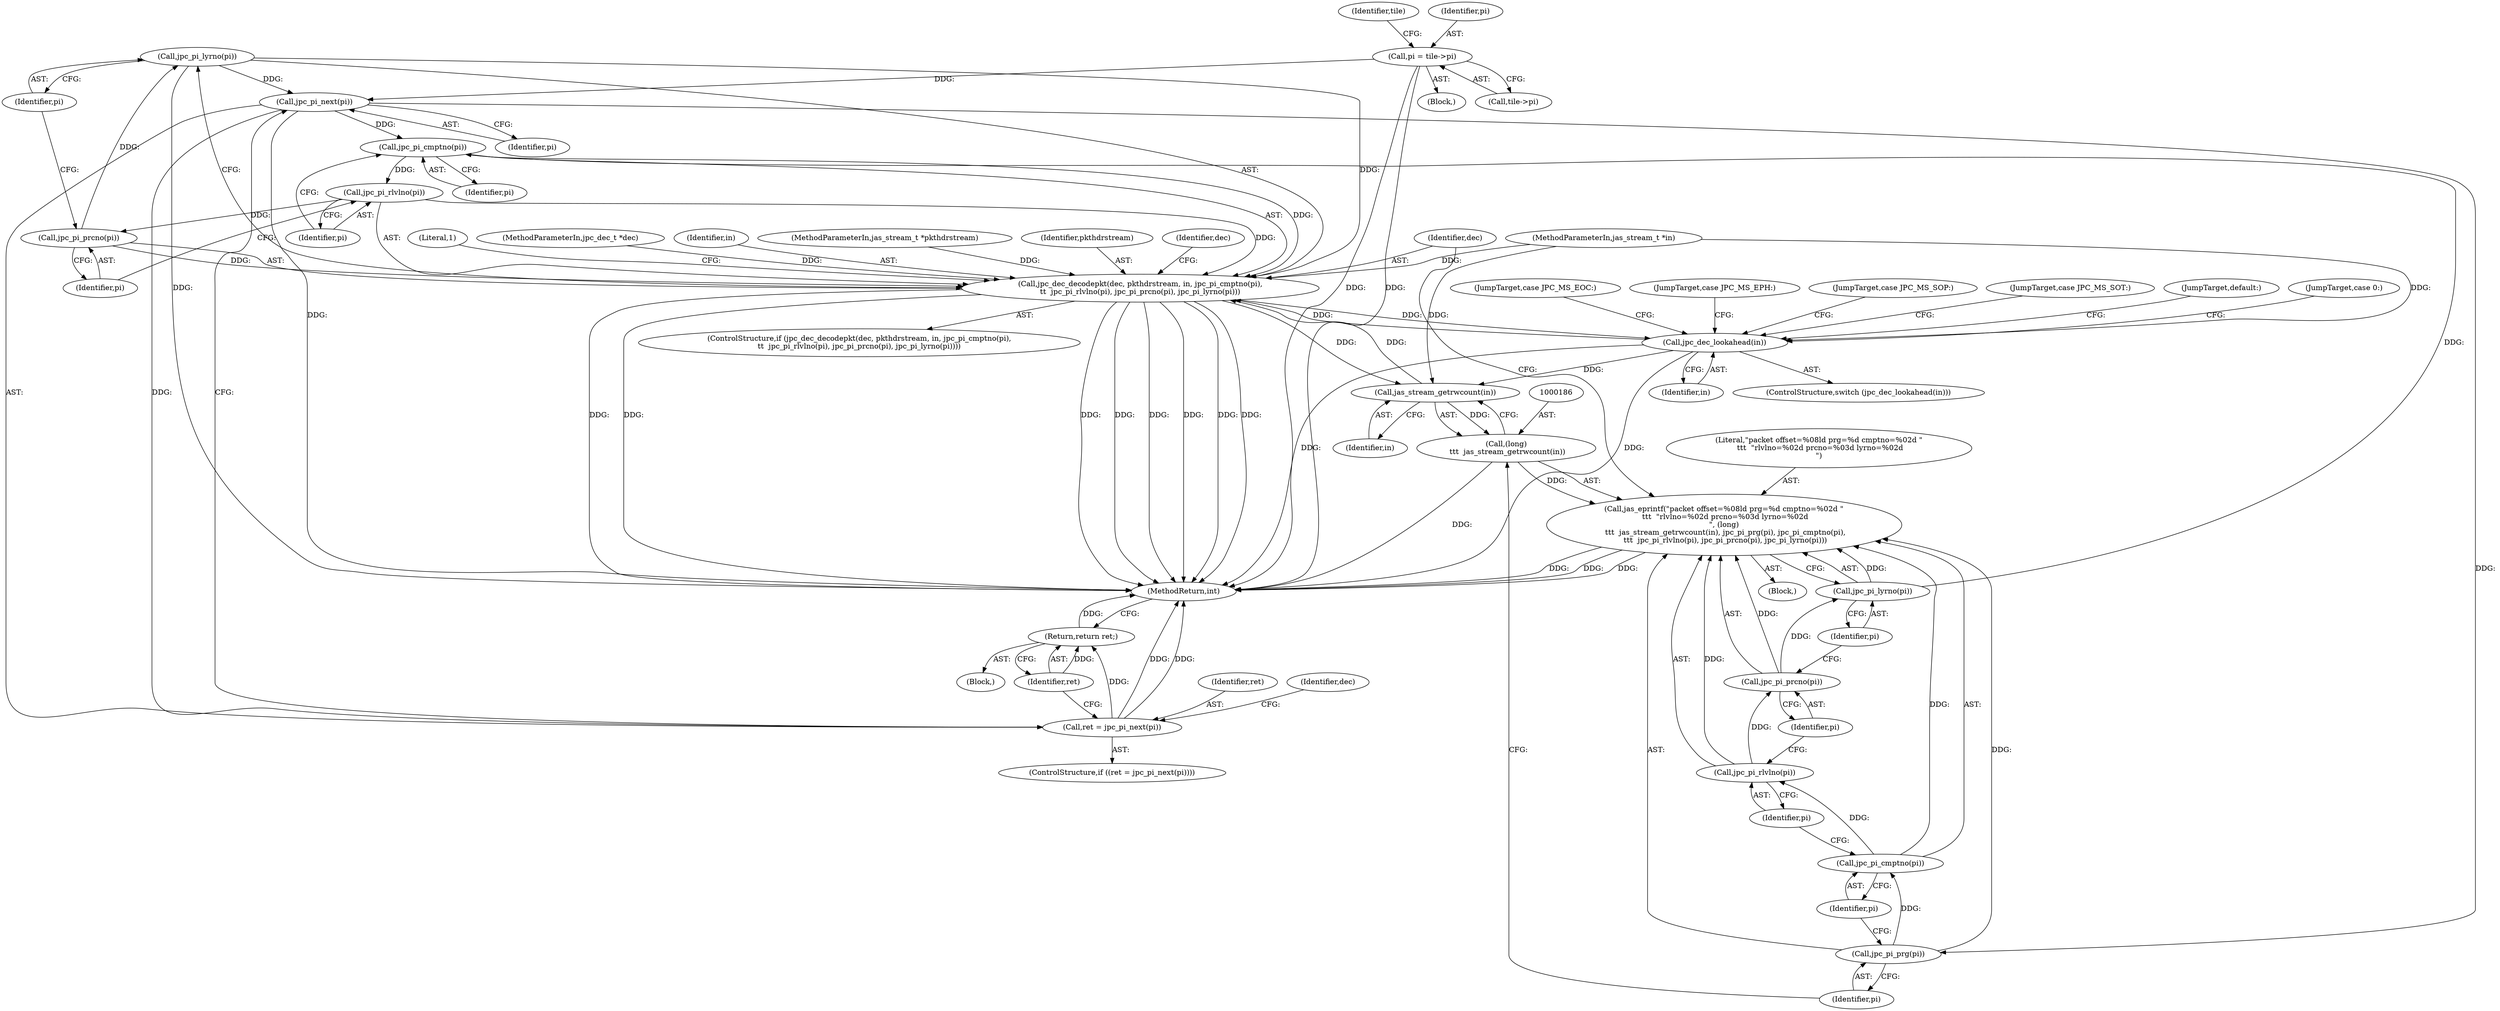 digraph "0_jasper_aa0b0f79ade5eef8b0e7a214c03f5af54b36ba7d_3@pointer" {
"1000210" [label="(Call,jpc_pi_lyrno(pi))"];
"1000208" [label="(Call,jpc_pi_prcno(pi))"];
"1000206" [label="(Call,jpc_pi_rlvlno(pi))"];
"1000204" [label="(Call,jpc_pi_cmptno(pi))"];
"1000154" [label="(Call,jpc_pi_next(pi))"];
"1000113" [label="(Call,pi = tile->pi)"];
"1000210" [label="(Call,jpc_pi_lyrno(pi))"];
"1000197" [label="(Call,jpc_pi_lyrno(pi))"];
"1000195" [label="(Call,jpc_pi_prcno(pi))"];
"1000193" [label="(Call,jpc_pi_rlvlno(pi))"];
"1000191" [label="(Call,jpc_pi_cmptno(pi))"];
"1000189" [label="(Call,jpc_pi_prg(pi))"];
"1000152" [label="(Call,ret = jpc_pi_next(pi))"];
"1000157" [label="(Return,return ret;)"];
"1000183" [label="(Call,jas_eprintf(\"packet offset=%08ld prg=%d cmptno=%02d \"\n \t\t\t  \"rlvlno=%02d prcno=%03d lyrno=%02d\n\", (long)\n \t\t\t  jas_stream_getrwcount(in), jpc_pi_prg(pi), jpc_pi_cmptno(pi),\n \t\t\t  jpc_pi_rlvlno(pi), jpc_pi_prcno(pi), jpc_pi_lyrno(pi)))"];
"1000200" [label="(Call,jpc_dec_decodepkt(dec, pkthdrstream, in, jpc_pi_cmptno(pi),\n\t\t  jpc_pi_rlvlno(pi), jpc_pi_prcno(pi), jpc_pi_lyrno(pi)))"];
"1000134" [label="(Call,jpc_dec_lookahead(in))"];
"1000187" [label="(Call,jas_stream_getrwcount(in))"];
"1000185" [label="(Call,(long)\n \t\t\t  jas_stream_getrwcount(in))"];
"1000197" [label="(Call,jpc_pi_lyrno(pi))"];
"1000182" [label="(Block,)"];
"1000188" [label="(Identifier,in)"];
"1000198" [label="(Identifier,pi)"];
"1000196" [label="(Identifier,pi)"];
"1000151" [label="(ControlStructure,if ((ret = jpc_pi_next(pi))))"];
"1000191" [label="(Call,jpc_pi_cmptno(pi))"];
"1000137" [label="(JumpTarget,case JPC_MS_EOC:)"];
"1000194" [label="(Identifier,pi)"];
"1000143" [label="(JumpTarget,case JPC_MS_EPH:)"];
"1000215" [label="(Literal,1)"];
"1000222" [label="(MethodReturn,int)"];
"1000206" [label="(Call,jpc_pi_rlvlno(pi))"];
"1000205" [label="(Identifier,pi)"];
"1000155" [label="(Identifier,pi)"];
"1000104" [label="(Block,)"];
"1000204" [label="(Call,jpc_pi_cmptno(pi))"];
"1000157" [label="(Return,return ret;)"];
"1000210" [label="(Call,jpc_pi_lyrno(pi))"];
"1000189" [label="(Call,jpc_pi_prg(pi))"];
"1000113" [label="(Call,pi = tile->pi)"];
"1000190" [label="(Identifier,pi)"];
"1000184" [label="(Literal,\"packet offset=%08ld prg=%d cmptno=%02d \"\n \t\t\t  \"rlvlno=%02d prcno=%03d lyrno=%02d\n\")"];
"1000156" [label="(Block,)"];
"1000142" [label="(JumpTarget,case JPC_MS_SOP:)"];
"1000101" [label="(MethodParameterIn,jpc_dec_t *dec)"];
"1000138" [label="(JumpTarget,case JPC_MS_SOT:)"];
"1000135" [label="(Identifier,in)"];
"1000203" [label="(Identifier,in)"];
"1000200" [label="(Call,jpc_dec_decodepkt(dec, pkthdrstream, in, jpc_pi_cmptno(pi),\n\t\t  jpc_pi_rlvlno(pi), jpc_pi_prcno(pi), jpc_pi_lyrno(pi)))"];
"1000211" [label="(Identifier,pi)"];
"1000124" [label="(Identifier,tile)"];
"1000183" [label="(Call,jas_eprintf(\"packet offset=%08ld prg=%d cmptno=%02d \"\n \t\t\t  \"rlvlno=%02d prcno=%03d lyrno=%02d\n\", (long)\n \t\t\t  jas_stream_getrwcount(in), jpc_pi_prg(pi), jpc_pi_cmptno(pi),\n \t\t\t  jpc_pi_rlvlno(pi), jpc_pi_prcno(pi), jpc_pi_lyrno(pi)))"];
"1000153" [label="(Identifier,ret)"];
"1000133" [label="(ControlStructure,switch (jpc_dec_lookahead(in)))"];
"1000146" [label="(JumpTarget,default:)"];
"1000207" [label="(Identifier,pi)"];
"1000187" [label="(Call,jas_stream_getrwcount(in))"];
"1000103" [label="(MethodParameterIn,jas_stream_t *in)"];
"1000163" [label="(Identifier,dec)"];
"1000102" [label="(MethodParameterIn,jas_stream_t *pkthdrstream)"];
"1000202" [label="(Identifier,pkthdrstream)"];
"1000195" [label="(Call,jpc_pi_prcno(pi))"];
"1000154" [label="(Call,jpc_pi_next(pi))"];
"1000115" [label="(Call,tile->pi)"];
"1000201" [label="(Identifier,dec)"];
"1000134" [label="(Call,jpc_dec_lookahead(in))"];
"1000192" [label="(Identifier,pi)"];
"1000152" [label="(Call,ret = jpc_pi_next(pi))"];
"1000114" [label="(Identifier,pi)"];
"1000218" [label="(Identifier,dec)"];
"1000209" [label="(Identifier,pi)"];
"1000158" [label="(Identifier,ret)"];
"1000208" [label="(Call,jpc_pi_prcno(pi))"];
"1000185" [label="(Call,(long)\n \t\t\t  jas_stream_getrwcount(in))"];
"1000193" [label="(Call,jpc_pi_rlvlno(pi))"];
"1000199" [label="(ControlStructure,if (jpc_dec_decodepkt(dec, pkthdrstream, in, jpc_pi_cmptno(pi),\n\t\t  jpc_pi_rlvlno(pi), jpc_pi_prcno(pi), jpc_pi_lyrno(pi))))"];
"1000144" [label="(JumpTarget,case 0:)"];
"1000210" -> "1000200"  [label="AST: "];
"1000210" -> "1000211"  [label="CFG: "];
"1000211" -> "1000210"  [label="AST: "];
"1000200" -> "1000210"  [label="CFG: "];
"1000210" -> "1000222"  [label="DDG: "];
"1000210" -> "1000154"  [label="DDG: "];
"1000210" -> "1000200"  [label="DDG: "];
"1000208" -> "1000210"  [label="DDG: "];
"1000208" -> "1000200"  [label="AST: "];
"1000208" -> "1000209"  [label="CFG: "];
"1000209" -> "1000208"  [label="AST: "];
"1000211" -> "1000208"  [label="CFG: "];
"1000208" -> "1000200"  [label="DDG: "];
"1000206" -> "1000208"  [label="DDG: "];
"1000206" -> "1000200"  [label="AST: "];
"1000206" -> "1000207"  [label="CFG: "];
"1000207" -> "1000206"  [label="AST: "];
"1000209" -> "1000206"  [label="CFG: "];
"1000206" -> "1000200"  [label="DDG: "];
"1000204" -> "1000206"  [label="DDG: "];
"1000204" -> "1000200"  [label="AST: "];
"1000204" -> "1000205"  [label="CFG: "];
"1000205" -> "1000204"  [label="AST: "];
"1000207" -> "1000204"  [label="CFG: "];
"1000204" -> "1000200"  [label="DDG: "];
"1000154" -> "1000204"  [label="DDG: "];
"1000197" -> "1000204"  [label="DDG: "];
"1000154" -> "1000152"  [label="AST: "];
"1000154" -> "1000155"  [label="CFG: "];
"1000155" -> "1000154"  [label="AST: "];
"1000152" -> "1000154"  [label="CFG: "];
"1000154" -> "1000222"  [label="DDG: "];
"1000154" -> "1000152"  [label="DDG: "];
"1000113" -> "1000154"  [label="DDG: "];
"1000154" -> "1000189"  [label="DDG: "];
"1000113" -> "1000104"  [label="AST: "];
"1000113" -> "1000115"  [label="CFG: "];
"1000114" -> "1000113"  [label="AST: "];
"1000115" -> "1000113"  [label="AST: "];
"1000124" -> "1000113"  [label="CFG: "];
"1000113" -> "1000222"  [label="DDG: "];
"1000113" -> "1000222"  [label="DDG: "];
"1000197" -> "1000183"  [label="AST: "];
"1000197" -> "1000198"  [label="CFG: "];
"1000198" -> "1000197"  [label="AST: "];
"1000183" -> "1000197"  [label="CFG: "];
"1000197" -> "1000183"  [label="DDG: "];
"1000195" -> "1000197"  [label="DDG: "];
"1000195" -> "1000183"  [label="AST: "];
"1000195" -> "1000196"  [label="CFG: "];
"1000196" -> "1000195"  [label="AST: "];
"1000198" -> "1000195"  [label="CFG: "];
"1000195" -> "1000183"  [label="DDG: "];
"1000193" -> "1000195"  [label="DDG: "];
"1000193" -> "1000183"  [label="AST: "];
"1000193" -> "1000194"  [label="CFG: "];
"1000194" -> "1000193"  [label="AST: "];
"1000196" -> "1000193"  [label="CFG: "];
"1000193" -> "1000183"  [label="DDG: "];
"1000191" -> "1000193"  [label="DDG: "];
"1000191" -> "1000183"  [label="AST: "];
"1000191" -> "1000192"  [label="CFG: "];
"1000192" -> "1000191"  [label="AST: "];
"1000194" -> "1000191"  [label="CFG: "];
"1000191" -> "1000183"  [label="DDG: "];
"1000189" -> "1000191"  [label="DDG: "];
"1000189" -> "1000183"  [label="AST: "];
"1000189" -> "1000190"  [label="CFG: "];
"1000190" -> "1000189"  [label="AST: "];
"1000192" -> "1000189"  [label="CFG: "];
"1000189" -> "1000183"  [label="DDG: "];
"1000152" -> "1000151"  [label="AST: "];
"1000153" -> "1000152"  [label="AST: "];
"1000158" -> "1000152"  [label="CFG: "];
"1000163" -> "1000152"  [label="CFG: "];
"1000152" -> "1000222"  [label="DDG: "];
"1000152" -> "1000222"  [label="DDG: "];
"1000152" -> "1000157"  [label="DDG: "];
"1000157" -> "1000156"  [label="AST: "];
"1000157" -> "1000158"  [label="CFG: "];
"1000158" -> "1000157"  [label="AST: "];
"1000222" -> "1000157"  [label="CFG: "];
"1000157" -> "1000222"  [label="DDG: "];
"1000158" -> "1000157"  [label="DDG: "];
"1000183" -> "1000182"  [label="AST: "];
"1000184" -> "1000183"  [label="AST: "];
"1000185" -> "1000183"  [label="AST: "];
"1000201" -> "1000183"  [label="CFG: "];
"1000183" -> "1000222"  [label="DDG: "];
"1000183" -> "1000222"  [label="DDG: "];
"1000183" -> "1000222"  [label="DDG: "];
"1000185" -> "1000183"  [label="DDG: "];
"1000200" -> "1000199"  [label="AST: "];
"1000201" -> "1000200"  [label="AST: "];
"1000202" -> "1000200"  [label="AST: "];
"1000203" -> "1000200"  [label="AST: "];
"1000215" -> "1000200"  [label="CFG: "];
"1000218" -> "1000200"  [label="CFG: "];
"1000200" -> "1000222"  [label="DDG: "];
"1000200" -> "1000222"  [label="DDG: "];
"1000200" -> "1000222"  [label="DDG: "];
"1000200" -> "1000222"  [label="DDG: "];
"1000200" -> "1000222"  [label="DDG: "];
"1000200" -> "1000222"  [label="DDG: "];
"1000200" -> "1000222"  [label="DDG: "];
"1000200" -> "1000222"  [label="DDG: "];
"1000200" -> "1000134"  [label="DDG: "];
"1000200" -> "1000187"  [label="DDG: "];
"1000101" -> "1000200"  [label="DDG: "];
"1000102" -> "1000200"  [label="DDG: "];
"1000187" -> "1000200"  [label="DDG: "];
"1000134" -> "1000200"  [label="DDG: "];
"1000103" -> "1000200"  [label="DDG: "];
"1000134" -> "1000133"  [label="AST: "];
"1000134" -> "1000135"  [label="CFG: "];
"1000135" -> "1000134"  [label="AST: "];
"1000137" -> "1000134"  [label="CFG: "];
"1000138" -> "1000134"  [label="CFG: "];
"1000142" -> "1000134"  [label="CFG: "];
"1000143" -> "1000134"  [label="CFG: "];
"1000144" -> "1000134"  [label="CFG: "];
"1000146" -> "1000134"  [label="CFG: "];
"1000134" -> "1000222"  [label="DDG: "];
"1000134" -> "1000222"  [label="DDG: "];
"1000103" -> "1000134"  [label="DDG: "];
"1000134" -> "1000187"  [label="DDG: "];
"1000187" -> "1000185"  [label="AST: "];
"1000187" -> "1000188"  [label="CFG: "];
"1000188" -> "1000187"  [label="AST: "];
"1000185" -> "1000187"  [label="CFG: "];
"1000187" -> "1000185"  [label="DDG: "];
"1000103" -> "1000187"  [label="DDG: "];
"1000186" -> "1000185"  [label="AST: "];
"1000190" -> "1000185"  [label="CFG: "];
"1000185" -> "1000222"  [label="DDG: "];
}
